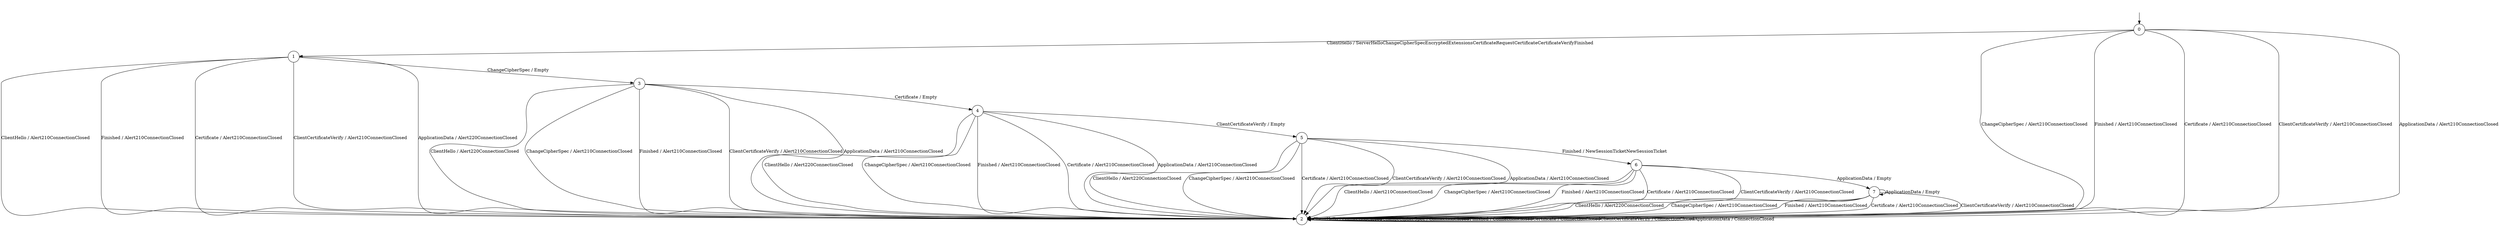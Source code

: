 digraph g {
__start0 [label="" shape="none"];

	s0 [shape="circle" label="0"];
	s1 [shape="circle" label="1"];
	s2 [shape="circle" label="2"];
	s3 [shape="circle" label="3"];
	s4 [shape="circle" label="4"];
	s5 [shape="circle" label="5"];
	s6 [shape="circle" label="6"];
	s7 [shape="circle" label="7"];
	s0 -> s1[label="ClientHello / ServerHelloChangeCipherSpecEncryptedExtensionsCertificateRequestCertificateCertificateVerifyFinished"]
	s0 -> s2[label="ChangeCipherSpec / Alert210ConnectionClosed"]
	s0 -> s2[label="Finished / Alert210ConnectionClosed"]
	s0 -> s2[label="Certificate / Alert210ConnectionClosed"]
	s0 -> s2[label="ClientCertificateVerify / Alert210ConnectionClosed"]
	s0 -> s2[label="ApplicationData / Alert210ConnectionClosed"]
	s1 -> s2[label="ClientHello / Alert210ConnectionClosed"]
	s1 -> s3[label="ChangeCipherSpec / Empty"]
	s1 -> s2[label="Finished / Alert210ConnectionClosed"]
	s1 -> s2[label="Certificate / Alert210ConnectionClosed"]
	s1 -> s2[label="ClientCertificateVerify / Alert210ConnectionClosed"]
	s1 -> s2[label="ApplicationData / Alert220ConnectionClosed"]
	s2 -> s2[label="ClientHello / ConnectionClosed"]
	s2 -> s2[label="ChangeCipherSpec / ConnectionClosed"]
	s2 -> s2[label="Finished / ConnectionClosed"]
	s2 -> s2[label="Certificate / ConnectionClosed"]
	s2 -> s2[label="ClientCertificateVerify / ConnectionClosed"]
	s2 -> s2[label="ApplicationData / ConnectionClosed"]
	s3 -> s2[label="ClientHello / Alert220ConnectionClosed"]
	s3 -> s2[label="ChangeCipherSpec / Alert210ConnectionClosed"]
	s3 -> s2[label="Finished / Alert210ConnectionClosed"]
	s3 -> s4[label="Certificate / Empty"]
	s3 -> s2[label="ClientCertificateVerify / Alert210ConnectionClosed"]
	s3 -> s2[label="ApplicationData / Alert210ConnectionClosed"]
	s4 -> s2[label="ClientHello / Alert220ConnectionClosed"]
	s4 -> s2[label="ChangeCipherSpec / Alert210ConnectionClosed"]
	s4 -> s2[label="Finished / Alert210ConnectionClosed"]
	s4 -> s2[label="Certificate / Alert210ConnectionClosed"]
	s4 -> s5[label="ClientCertificateVerify / Empty"]
	s4 -> s2[label="ApplicationData / Alert210ConnectionClosed"]
	s5 -> s2[label="ClientHello / Alert220ConnectionClosed"]
	s5 -> s2[label="ChangeCipherSpec / Alert210ConnectionClosed"]
	s5 -> s6[label="Finished / NewSessionTicketNewSessionTicket"]
	s5 -> s2[label="Certificate / Alert210ConnectionClosed"]
	s5 -> s2[label="ClientCertificateVerify / Alert210ConnectionClosed"]
	s5 -> s2[label="ApplicationData / Alert210ConnectionClosed"]
	s6 -> s2[label="ClientHello / Alert210ConnectionClosed"]
	s6 -> s2[label="ChangeCipherSpec / Alert210ConnectionClosed"]
	s6 -> s2[label="Finished / Alert210ConnectionClosed"]
	s6 -> s2[label="Certificate / Alert210ConnectionClosed"]
	s6 -> s2[label="ClientCertificateVerify / Alert210ConnectionClosed"]
	s6 -> s7[label="ApplicationData / Empty"]
	s7 -> s2[label="ClientHello / Alert220ConnectionClosed"]
	s7 -> s2[label="ChangeCipherSpec / Alert210ConnectionClosed"]
	s7 -> s2[label="Finished / Alert210ConnectionClosed"]
	s7 -> s2[label="Certificate / Alert210ConnectionClosed"]
	s7 -> s2[label="ClientCertificateVerify / Alert210ConnectionClosed"]
	s7 -> s7[label="ApplicationData / Empty"]

__start0 -> s0;
}
